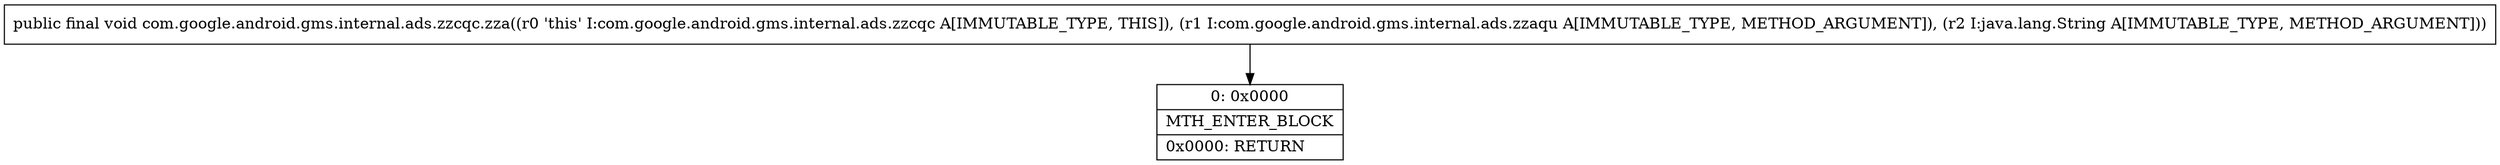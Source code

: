 digraph "CFG forcom.google.android.gms.internal.ads.zzcqc.zza(Lcom\/google\/android\/gms\/internal\/ads\/zzaqu;Ljava\/lang\/String;)V" {
Node_0 [shape=record,label="{0\:\ 0x0000|MTH_ENTER_BLOCK\l|0x0000: RETURN   \l}"];
MethodNode[shape=record,label="{public final void com.google.android.gms.internal.ads.zzcqc.zza((r0 'this' I:com.google.android.gms.internal.ads.zzcqc A[IMMUTABLE_TYPE, THIS]), (r1 I:com.google.android.gms.internal.ads.zzaqu A[IMMUTABLE_TYPE, METHOD_ARGUMENT]), (r2 I:java.lang.String A[IMMUTABLE_TYPE, METHOD_ARGUMENT])) }"];
MethodNode -> Node_0;
}

